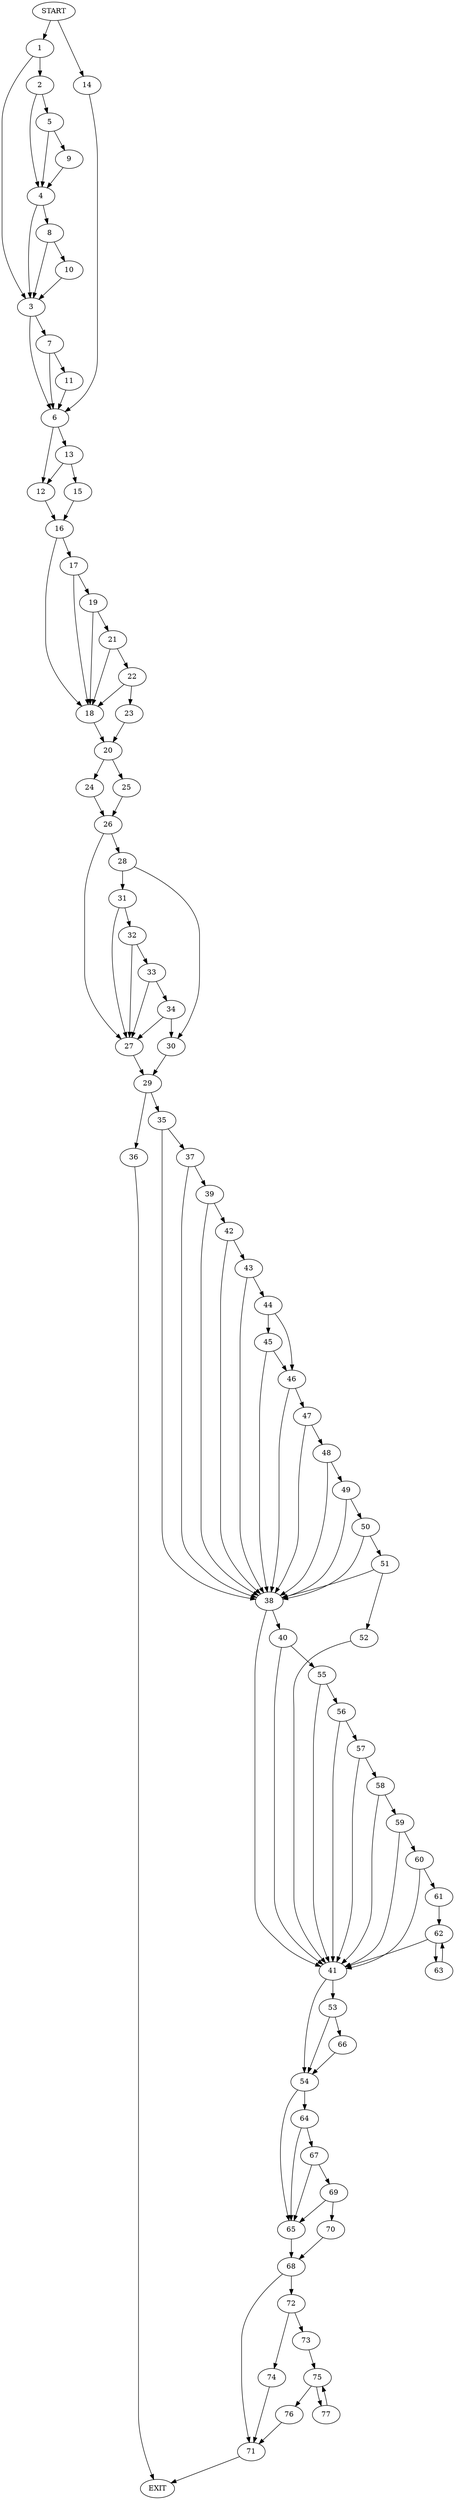 digraph {
0 [label="START"]
78 [label="EXIT"]
0 -> 1
1 -> 2
1 -> 3
2 -> 4
2 -> 5
3 -> 6
3 -> 7
4 -> 8
4 -> 3
5 -> 4
5 -> 9
9 -> 4
8 -> 10
8 -> 3
10 -> 3
7 -> 6
7 -> 11
6 -> 12
6 -> 13
11 -> 6
0 -> 14
14 -> 6
13 -> 15
13 -> 12
12 -> 16
15 -> 16
16 -> 17
16 -> 18
17 -> 18
17 -> 19
18 -> 20
19 -> 18
19 -> 21
21 -> 22
21 -> 18
22 -> 18
22 -> 23
23 -> 20
20 -> 24
20 -> 25
24 -> 26
25 -> 26
26 -> 27
26 -> 28
27 -> 29
28 -> 30
28 -> 31
30 -> 29
31 -> 27
31 -> 32
32 -> 27
32 -> 33
33 -> 27
33 -> 34
34 -> 27
34 -> 30
29 -> 35
29 -> 36
35 -> 37
35 -> 38
36 -> 78
37 -> 38
37 -> 39
38 -> 40
38 -> 41
39 -> 38
39 -> 42
42 -> 38
42 -> 43
43 -> 44
43 -> 38
44 -> 45
44 -> 46
45 -> 46
45 -> 38
46 -> 38
46 -> 47
47 -> 38
47 -> 48
48 -> 49
48 -> 38
49 -> 38
49 -> 50
50 -> 38
50 -> 51
51 -> 38
51 -> 52
52 -> 41
41 -> 53
41 -> 54
40 -> 55
40 -> 41
55 -> 41
55 -> 56
56 -> 41
56 -> 57
57 -> 41
57 -> 58
58 -> 41
58 -> 59
59 -> 60
59 -> 41
60 -> 41
60 -> 61
61 -> 62
62 -> 41
62 -> 63
63 -> 62
54 -> 64
54 -> 65
53 -> 66
53 -> 54
66 -> 54
64 -> 65
64 -> 67
65 -> 68
67 -> 65
67 -> 69
69 -> 65
69 -> 70
70 -> 68
68 -> 71
68 -> 72
72 -> 73
72 -> 74
71 -> 78
73 -> 75
74 -> 71
75 -> 76
75 -> 77
77 -> 75
76 -> 71
}
